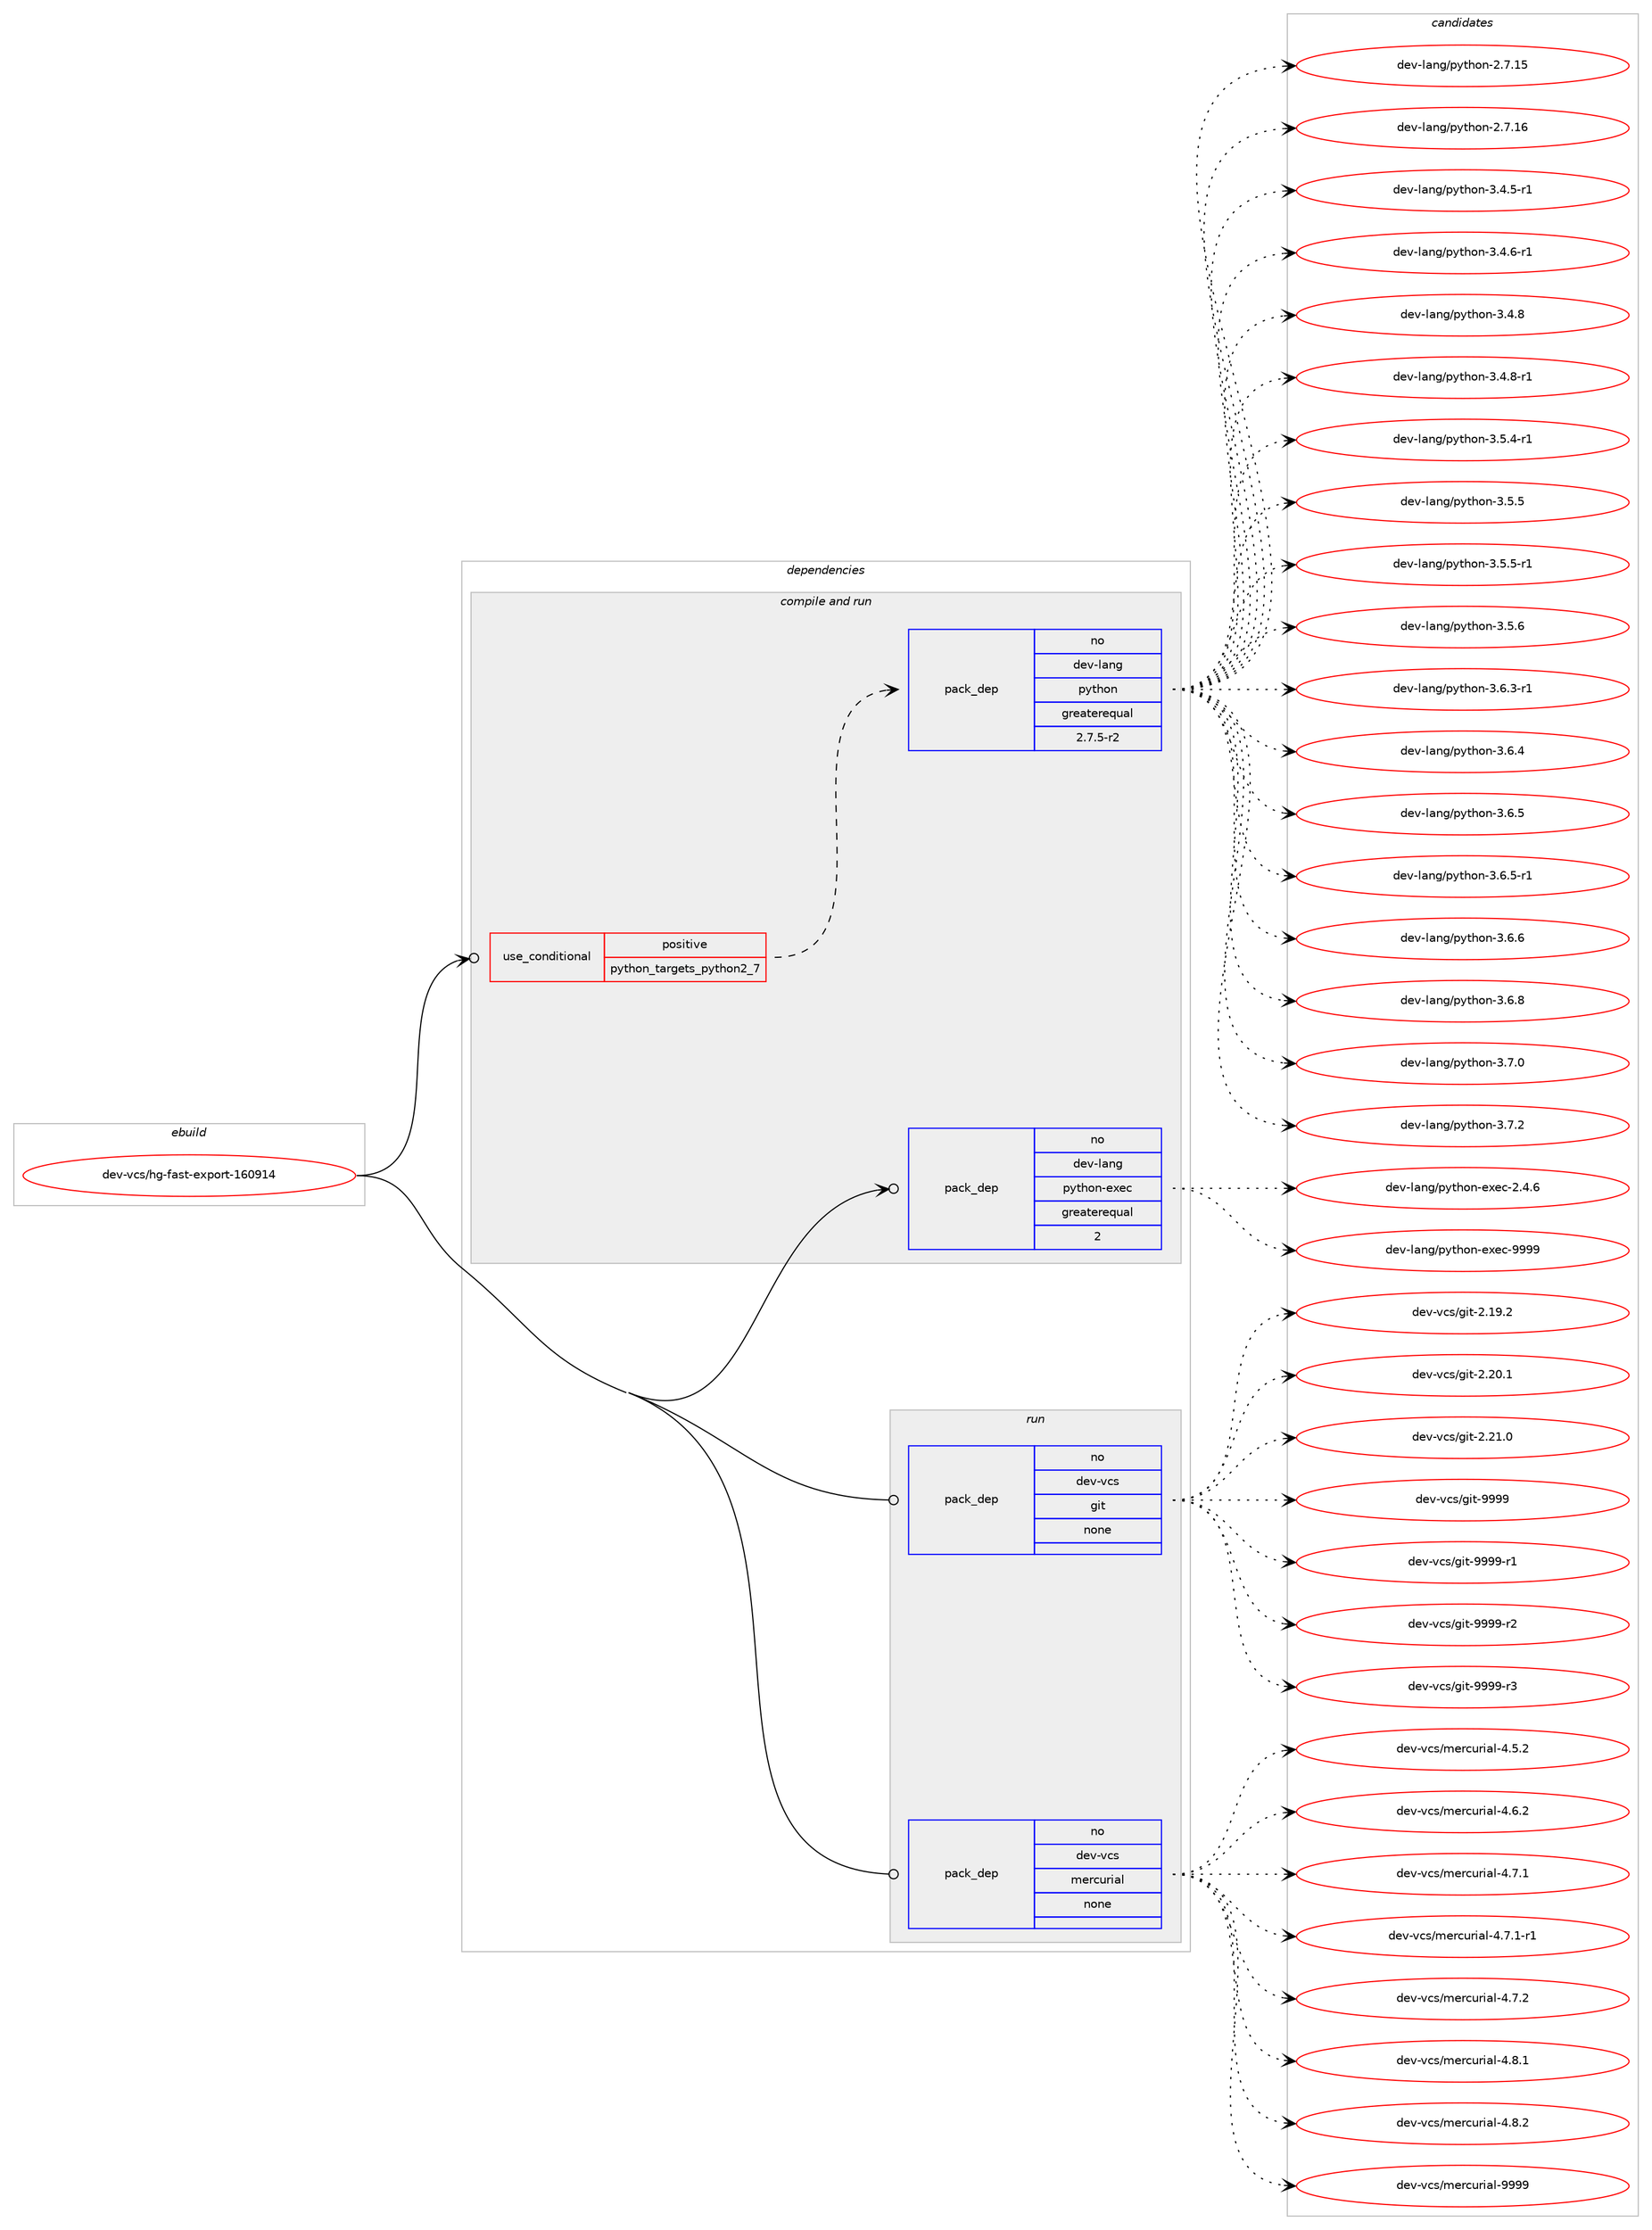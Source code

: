 digraph prolog {

# *************
# Graph options
# *************

newrank=true;
concentrate=true;
compound=true;
graph [rankdir=LR,fontname=Helvetica,fontsize=10,ranksep=1.5];#, ranksep=2.5, nodesep=0.2];
edge  [arrowhead=vee];
node  [fontname=Helvetica,fontsize=10];

# **********
# The ebuild
# **********

subgraph cluster_leftcol {
color=gray;
rank=same;
label=<<i>ebuild</i>>;
id [label="dev-vcs/hg-fast-export-160914", color=red, width=4, href="../dev-vcs/hg-fast-export-160914.svg"];
}

# ****************
# The dependencies
# ****************

subgraph cluster_midcol {
color=gray;
label=<<i>dependencies</i>>;
subgraph cluster_compile {
fillcolor="#eeeeee";
style=filled;
label=<<i>compile</i>>;
}
subgraph cluster_compileandrun {
fillcolor="#eeeeee";
style=filled;
label=<<i>compile and run</i>>;
subgraph cond425701 {
dependency1552024 [label=<<TABLE BORDER="0" CELLBORDER="1" CELLSPACING="0" CELLPADDING="4"><TR><TD ROWSPAN="3" CELLPADDING="10">use_conditional</TD></TR><TR><TD>positive</TD></TR><TR><TD>python_targets_python2_7</TD></TR></TABLE>>, shape=none, color=red];
subgraph pack1102568 {
dependency1552025 [label=<<TABLE BORDER="0" CELLBORDER="1" CELLSPACING="0" CELLPADDING="4" WIDTH="220"><TR><TD ROWSPAN="6" CELLPADDING="30">pack_dep</TD></TR><TR><TD WIDTH="110">no</TD></TR><TR><TD>dev-lang</TD></TR><TR><TD>python</TD></TR><TR><TD>greaterequal</TD></TR><TR><TD>2.7.5-r2</TD></TR></TABLE>>, shape=none, color=blue];
}
dependency1552024:e -> dependency1552025:w [weight=20,style="dashed",arrowhead="vee"];
}
id:e -> dependency1552024:w [weight=20,style="solid",arrowhead="odotvee"];
subgraph pack1102569 {
dependency1552026 [label=<<TABLE BORDER="0" CELLBORDER="1" CELLSPACING="0" CELLPADDING="4" WIDTH="220"><TR><TD ROWSPAN="6" CELLPADDING="30">pack_dep</TD></TR><TR><TD WIDTH="110">no</TD></TR><TR><TD>dev-lang</TD></TR><TR><TD>python-exec</TD></TR><TR><TD>greaterequal</TD></TR><TR><TD>2</TD></TR></TABLE>>, shape=none, color=blue];
}
id:e -> dependency1552026:w [weight=20,style="solid",arrowhead="odotvee"];
}
subgraph cluster_run {
fillcolor="#eeeeee";
style=filled;
label=<<i>run</i>>;
subgraph pack1102570 {
dependency1552027 [label=<<TABLE BORDER="0" CELLBORDER="1" CELLSPACING="0" CELLPADDING="4" WIDTH="220"><TR><TD ROWSPAN="6" CELLPADDING="30">pack_dep</TD></TR><TR><TD WIDTH="110">no</TD></TR><TR><TD>dev-vcs</TD></TR><TR><TD>git</TD></TR><TR><TD>none</TD></TR><TR><TD></TD></TR></TABLE>>, shape=none, color=blue];
}
id:e -> dependency1552027:w [weight=20,style="solid",arrowhead="odot"];
subgraph pack1102571 {
dependency1552028 [label=<<TABLE BORDER="0" CELLBORDER="1" CELLSPACING="0" CELLPADDING="4" WIDTH="220"><TR><TD ROWSPAN="6" CELLPADDING="30">pack_dep</TD></TR><TR><TD WIDTH="110">no</TD></TR><TR><TD>dev-vcs</TD></TR><TR><TD>mercurial</TD></TR><TR><TD>none</TD></TR><TR><TD></TD></TR></TABLE>>, shape=none, color=blue];
}
id:e -> dependency1552028:w [weight=20,style="solid",arrowhead="odot"];
}
}

# **************
# The candidates
# **************

subgraph cluster_choices {
rank=same;
color=gray;
label=<<i>candidates</i>>;

subgraph choice1102568 {
color=black;
nodesep=1;
choice10010111845108971101034711212111610411111045504655464953 [label="dev-lang/python-2.7.15", color=red, width=4,href="../dev-lang/python-2.7.15.svg"];
choice10010111845108971101034711212111610411111045504655464954 [label="dev-lang/python-2.7.16", color=red, width=4,href="../dev-lang/python-2.7.16.svg"];
choice1001011184510897110103471121211161041111104551465246534511449 [label="dev-lang/python-3.4.5-r1", color=red, width=4,href="../dev-lang/python-3.4.5-r1.svg"];
choice1001011184510897110103471121211161041111104551465246544511449 [label="dev-lang/python-3.4.6-r1", color=red, width=4,href="../dev-lang/python-3.4.6-r1.svg"];
choice100101118451089711010347112121116104111110455146524656 [label="dev-lang/python-3.4.8", color=red, width=4,href="../dev-lang/python-3.4.8.svg"];
choice1001011184510897110103471121211161041111104551465246564511449 [label="dev-lang/python-3.4.8-r1", color=red, width=4,href="../dev-lang/python-3.4.8-r1.svg"];
choice1001011184510897110103471121211161041111104551465346524511449 [label="dev-lang/python-3.5.4-r1", color=red, width=4,href="../dev-lang/python-3.5.4-r1.svg"];
choice100101118451089711010347112121116104111110455146534653 [label="dev-lang/python-3.5.5", color=red, width=4,href="../dev-lang/python-3.5.5.svg"];
choice1001011184510897110103471121211161041111104551465346534511449 [label="dev-lang/python-3.5.5-r1", color=red, width=4,href="../dev-lang/python-3.5.5-r1.svg"];
choice100101118451089711010347112121116104111110455146534654 [label="dev-lang/python-3.5.6", color=red, width=4,href="../dev-lang/python-3.5.6.svg"];
choice1001011184510897110103471121211161041111104551465446514511449 [label="dev-lang/python-3.6.3-r1", color=red, width=4,href="../dev-lang/python-3.6.3-r1.svg"];
choice100101118451089711010347112121116104111110455146544652 [label="dev-lang/python-3.6.4", color=red, width=4,href="../dev-lang/python-3.6.4.svg"];
choice100101118451089711010347112121116104111110455146544653 [label="dev-lang/python-3.6.5", color=red, width=4,href="../dev-lang/python-3.6.5.svg"];
choice1001011184510897110103471121211161041111104551465446534511449 [label="dev-lang/python-3.6.5-r1", color=red, width=4,href="../dev-lang/python-3.6.5-r1.svg"];
choice100101118451089711010347112121116104111110455146544654 [label="dev-lang/python-3.6.6", color=red, width=4,href="../dev-lang/python-3.6.6.svg"];
choice100101118451089711010347112121116104111110455146544656 [label="dev-lang/python-3.6.8", color=red, width=4,href="../dev-lang/python-3.6.8.svg"];
choice100101118451089711010347112121116104111110455146554648 [label="dev-lang/python-3.7.0", color=red, width=4,href="../dev-lang/python-3.7.0.svg"];
choice100101118451089711010347112121116104111110455146554650 [label="dev-lang/python-3.7.2", color=red, width=4,href="../dev-lang/python-3.7.2.svg"];
dependency1552025:e -> choice10010111845108971101034711212111610411111045504655464953:w [style=dotted,weight="100"];
dependency1552025:e -> choice10010111845108971101034711212111610411111045504655464954:w [style=dotted,weight="100"];
dependency1552025:e -> choice1001011184510897110103471121211161041111104551465246534511449:w [style=dotted,weight="100"];
dependency1552025:e -> choice1001011184510897110103471121211161041111104551465246544511449:w [style=dotted,weight="100"];
dependency1552025:e -> choice100101118451089711010347112121116104111110455146524656:w [style=dotted,weight="100"];
dependency1552025:e -> choice1001011184510897110103471121211161041111104551465246564511449:w [style=dotted,weight="100"];
dependency1552025:e -> choice1001011184510897110103471121211161041111104551465346524511449:w [style=dotted,weight="100"];
dependency1552025:e -> choice100101118451089711010347112121116104111110455146534653:w [style=dotted,weight="100"];
dependency1552025:e -> choice1001011184510897110103471121211161041111104551465346534511449:w [style=dotted,weight="100"];
dependency1552025:e -> choice100101118451089711010347112121116104111110455146534654:w [style=dotted,weight="100"];
dependency1552025:e -> choice1001011184510897110103471121211161041111104551465446514511449:w [style=dotted,weight="100"];
dependency1552025:e -> choice100101118451089711010347112121116104111110455146544652:w [style=dotted,weight="100"];
dependency1552025:e -> choice100101118451089711010347112121116104111110455146544653:w [style=dotted,weight="100"];
dependency1552025:e -> choice1001011184510897110103471121211161041111104551465446534511449:w [style=dotted,weight="100"];
dependency1552025:e -> choice100101118451089711010347112121116104111110455146544654:w [style=dotted,weight="100"];
dependency1552025:e -> choice100101118451089711010347112121116104111110455146544656:w [style=dotted,weight="100"];
dependency1552025:e -> choice100101118451089711010347112121116104111110455146554648:w [style=dotted,weight="100"];
dependency1552025:e -> choice100101118451089711010347112121116104111110455146554650:w [style=dotted,weight="100"];
}
subgraph choice1102569 {
color=black;
nodesep=1;
choice1001011184510897110103471121211161041111104510112010199455046524654 [label="dev-lang/python-exec-2.4.6", color=red, width=4,href="../dev-lang/python-exec-2.4.6.svg"];
choice10010111845108971101034711212111610411111045101120101994557575757 [label="dev-lang/python-exec-9999", color=red, width=4,href="../dev-lang/python-exec-9999.svg"];
dependency1552026:e -> choice1001011184510897110103471121211161041111104510112010199455046524654:w [style=dotted,weight="100"];
dependency1552026:e -> choice10010111845108971101034711212111610411111045101120101994557575757:w [style=dotted,weight="100"];
}
subgraph choice1102570 {
color=black;
nodesep=1;
choice10010111845118991154710310511645504649574650 [label="dev-vcs/git-2.19.2", color=red, width=4,href="../dev-vcs/git-2.19.2.svg"];
choice10010111845118991154710310511645504650484649 [label="dev-vcs/git-2.20.1", color=red, width=4,href="../dev-vcs/git-2.20.1.svg"];
choice10010111845118991154710310511645504650494648 [label="dev-vcs/git-2.21.0", color=red, width=4,href="../dev-vcs/git-2.21.0.svg"];
choice1001011184511899115471031051164557575757 [label="dev-vcs/git-9999", color=red, width=4,href="../dev-vcs/git-9999.svg"];
choice10010111845118991154710310511645575757574511449 [label="dev-vcs/git-9999-r1", color=red, width=4,href="../dev-vcs/git-9999-r1.svg"];
choice10010111845118991154710310511645575757574511450 [label="dev-vcs/git-9999-r2", color=red, width=4,href="../dev-vcs/git-9999-r2.svg"];
choice10010111845118991154710310511645575757574511451 [label="dev-vcs/git-9999-r3", color=red, width=4,href="../dev-vcs/git-9999-r3.svg"];
dependency1552027:e -> choice10010111845118991154710310511645504649574650:w [style=dotted,weight="100"];
dependency1552027:e -> choice10010111845118991154710310511645504650484649:w [style=dotted,weight="100"];
dependency1552027:e -> choice10010111845118991154710310511645504650494648:w [style=dotted,weight="100"];
dependency1552027:e -> choice1001011184511899115471031051164557575757:w [style=dotted,weight="100"];
dependency1552027:e -> choice10010111845118991154710310511645575757574511449:w [style=dotted,weight="100"];
dependency1552027:e -> choice10010111845118991154710310511645575757574511450:w [style=dotted,weight="100"];
dependency1552027:e -> choice10010111845118991154710310511645575757574511451:w [style=dotted,weight="100"];
}
subgraph choice1102571 {
color=black;
nodesep=1;
choice1001011184511899115471091011149911711410597108455246534650 [label="dev-vcs/mercurial-4.5.2", color=red, width=4,href="../dev-vcs/mercurial-4.5.2.svg"];
choice1001011184511899115471091011149911711410597108455246544650 [label="dev-vcs/mercurial-4.6.2", color=red, width=4,href="../dev-vcs/mercurial-4.6.2.svg"];
choice1001011184511899115471091011149911711410597108455246554649 [label="dev-vcs/mercurial-4.7.1", color=red, width=4,href="../dev-vcs/mercurial-4.7.1.svg"];
choice10010111845118991154710910111499117114105971084552465546494511449 [label="dev-vcs/mercurial-4.7.1-r1", color=red, width=4,href="../dev-vcs/mercurial-4.7.1-r1.svg"];
choice1001011184511899115471091011149911711410597108455246554650 [label="dev-vcs/mercurial-4.7.2", color=red, width=4,href="../dev-vcs/mercurial-4.7.2.svg"];
choice1001011184511899115471091011149911711410597108455246564649 [label="dev-vcs/mercurial-4.8.1", color=red, width=4,href="../dev-vcs/mercurial-4.8.1.svg"];
choice1001011184511899115471091011149911711410597108455246564650 [label="dev-vcs/mercurial-4.8.2", color=red, width=4,href="../dev-vcs/mercurial-4.8.2.svg"];
choice10010111845118991154710910111499117114105971084557575757 [label="dev-vcs/mercurial-9999", color=red, width=4,href="../dev-vcs/mercurial-9999.svg"];
dependency1552028:e -> choice1001011184511899115471091011149911711410597108455246534650:w [style=dotted,weight="100"];
dependency1552028:e -> choice1001011184511899115471091011149911711410597108455246544650:w [style=dotted,weight="100"];
dependency1552028:e -> choice1001011184511899115471091011149911711410597108455246554649:w [style=dotted,weight="100"];
dependency1552028:e -> choice10010111845118991154710910111499117114105971084552465546494511449:w [style=dotted,weight="100"];
dependency1552028:e -> choice1001011184511899115471091011149911711410597108455246554650:w [style=dotted,weight="100"];
dependency1552028:e -> choice1001011184511899115471091011149911711410597108455246564649:w [style=dotted,weight="100"];
dependency1552028:e -> choice1001011184511899115471091011149911711410597108455246564650:w [style=dotted,weight="100"];
dependency1552028:e -> choice10010111845118991154710910111499117114105971084557575757:w [style=dotted,weight="100"];
}
}

}
